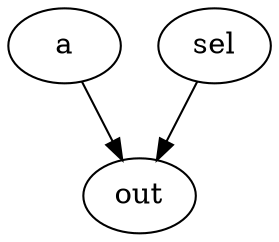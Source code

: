 strict digraph "" {
	a	[complexity=15,
		importance=2.74999858874,
		rank=0.18333323925];
	out	[complexity=0,
		importance=0.499999686387,
		rank=0.0];
	a -> out;
	sel	[complexity=15,
		importance=2.74999858874,
		rank=0.18333323925];
	sel -> out;
}
